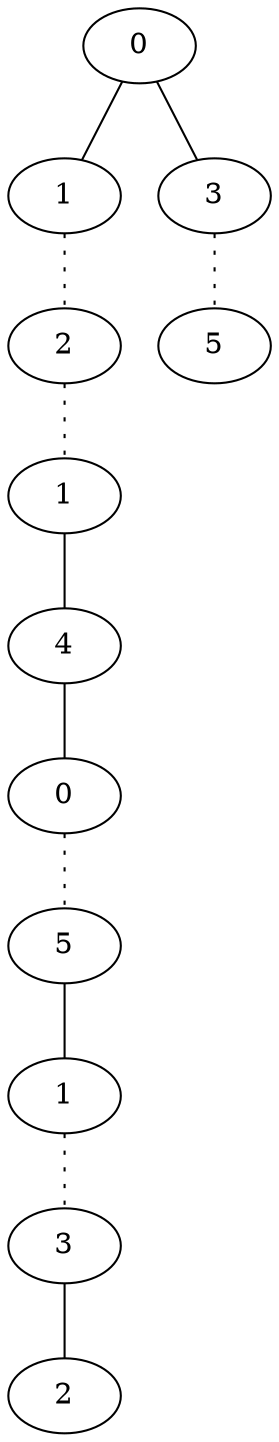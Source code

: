 graph {
a0[label=0];
a1[label=1];
a2[label=2];
a3[label=1];
a4[label=4];
a5[label=0];
a6[label=5];
a7[label=1];
a8[label=3];
a9[label=2];
a10[label=3];
a11[label=5];
a0 -- a1;
a0 -- a10;
a1 -- a2 [style=dotted];
a2 -- a3 [style=dotted];
a3 -- a4;
a4 -- a5;
a5 -- a6 [style=dotted];
a6 -- a7;
a7 -- a8 [style=dotted];
a8 -- a9;
a10 -- a11 [style=dotted];
}
